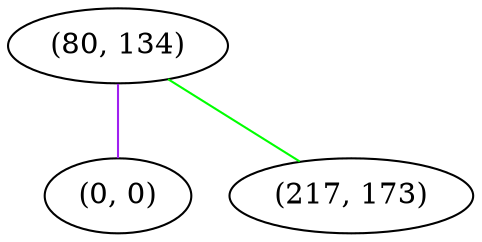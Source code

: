 graph "" {
"(80, 134)";
"(0, 0)";
"(217, 173)";
"(80, 134)" -- "(217, 173)"  [color=green, key=0, weight=2];
"(80, 134)" -- "(0, 0)"  [color=purple, key=0, weight=4];
}
